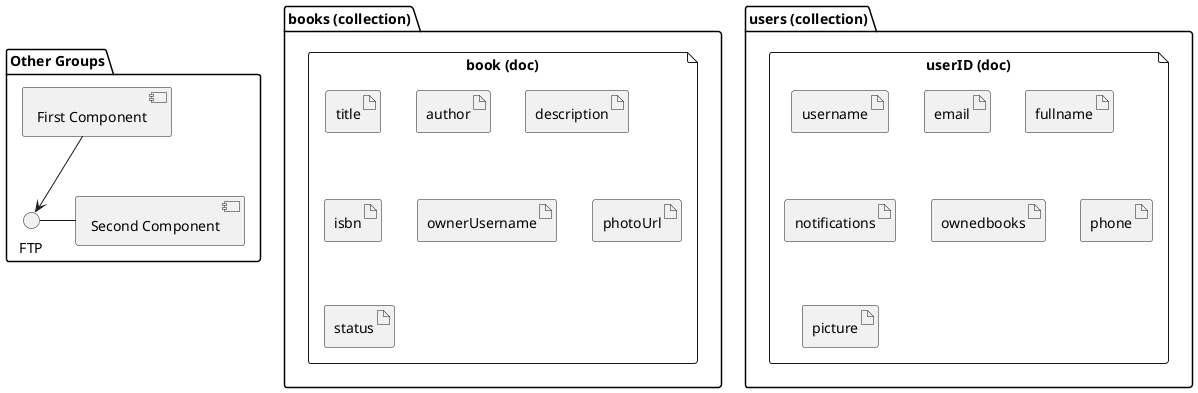 @startuml

folder "books (collection)" {
file "book (doc)" {
artifact title
artifact author
artifact description
artifact isbn
artifact ownerUsername
artifact photoUrl
artifact status
}
}

folder "users (collection)" {
file "userID (doc)"{
artifact username
artifact email
artifact fullname
artifact notifications
artifact ownedbooks
artifact phone
artifact picture
}
}


package "Other Groups" {
FTP - [Second Component]

[First Component] --> FTP
}

@enduml